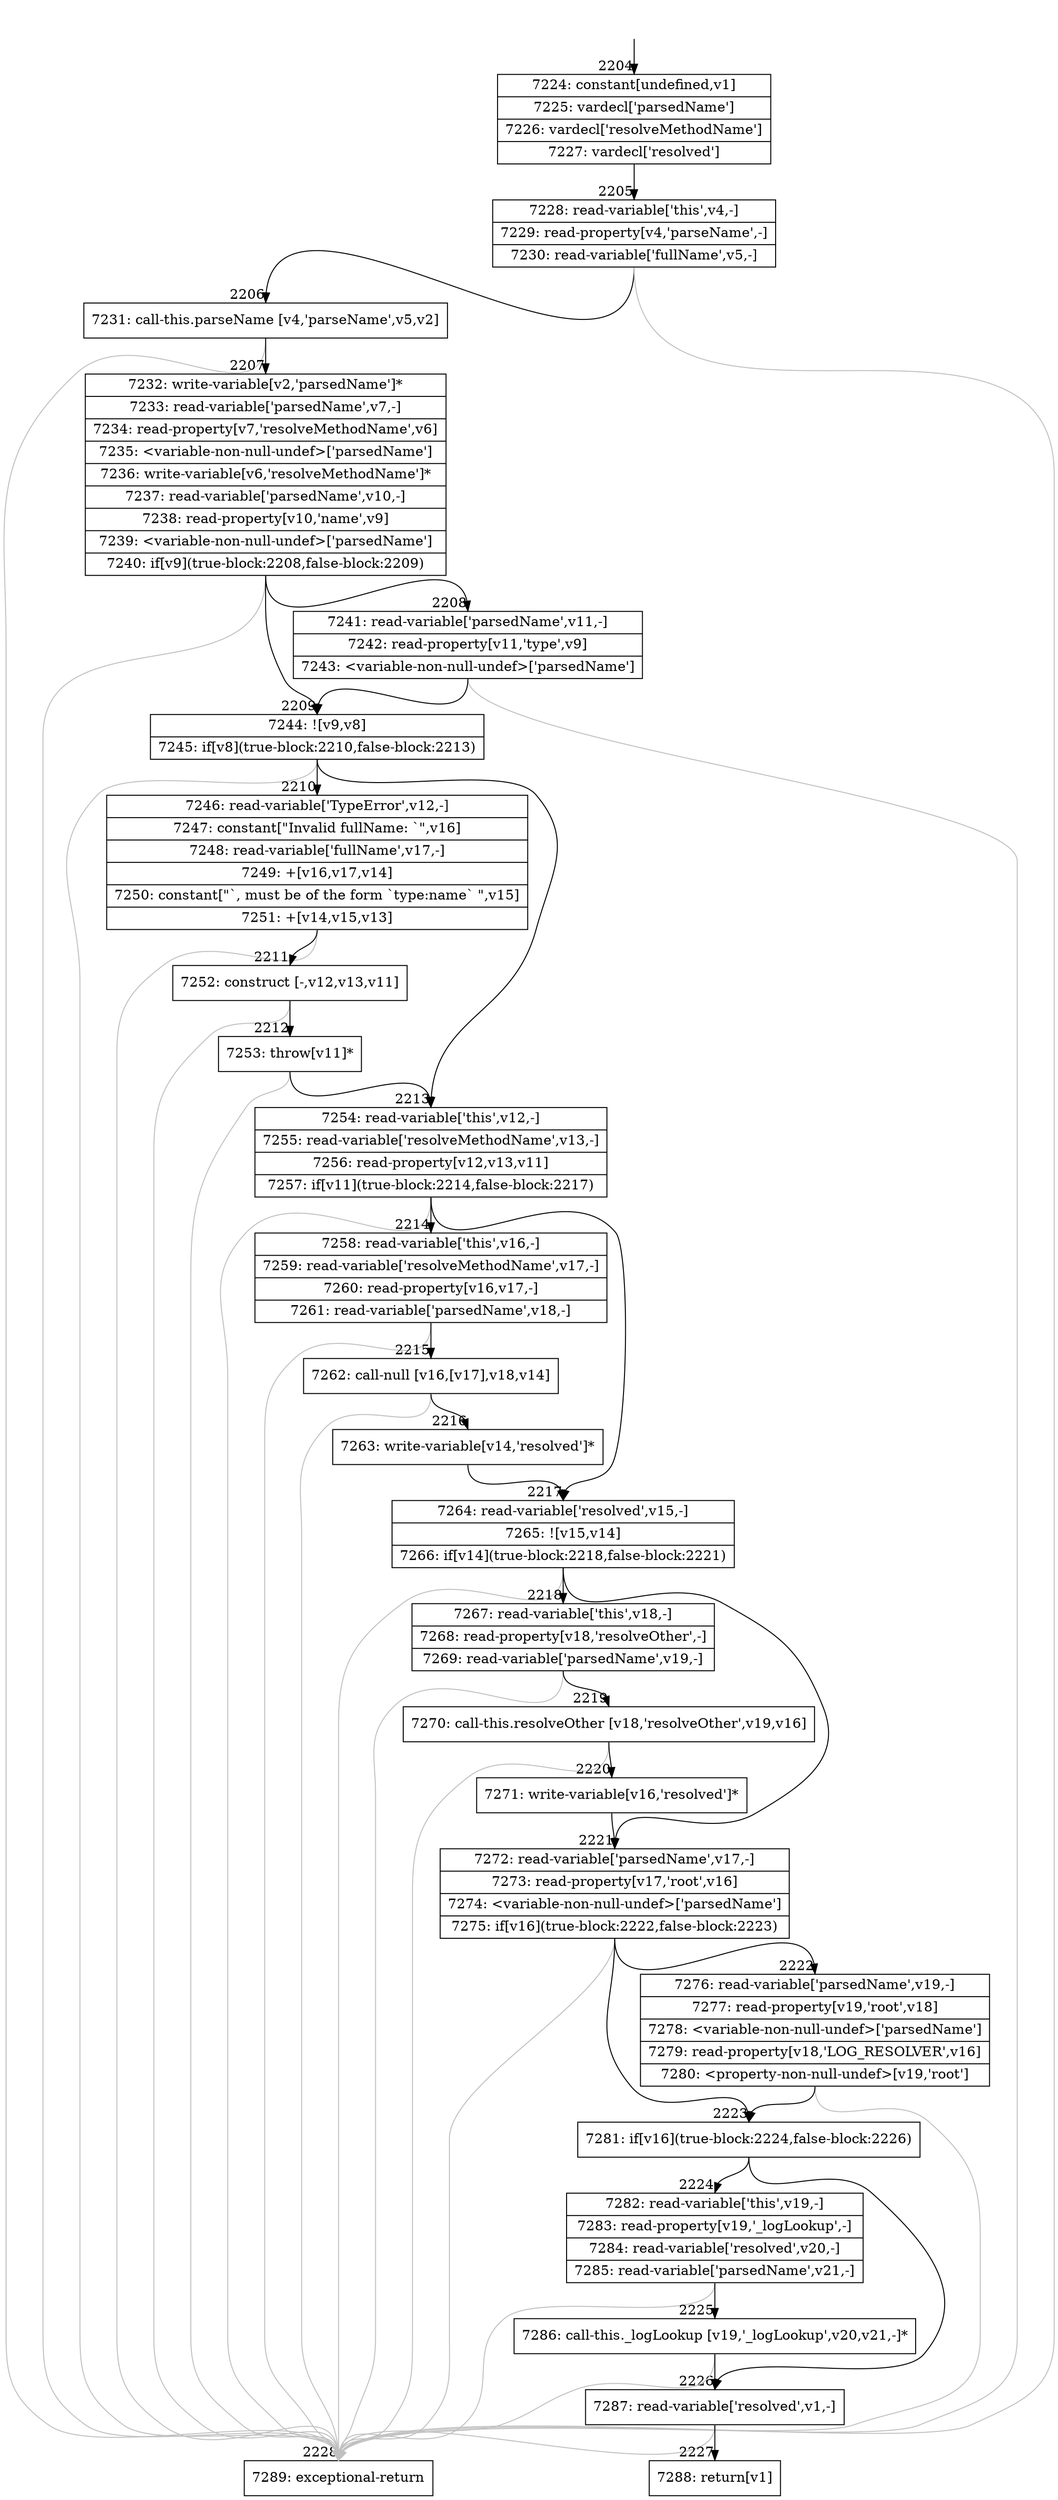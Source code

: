digraph {
rankdir="TD"
BB_entry170[shape=none,label=""];
BB_entry170 -> BB2204 [tailport=s, headport=n, headlabel="    2204"]
BB2204 [shape=record label="{7224: constant[undefined,v1]|7225: vardecl['parsedName']|7226: vardecl['resolveMethodName']|7227: vardecl['resolved']}" ] 
BB2204 -> BB2205 [tailport=s, headport=n, headlabel="      2205"]
BB2205 [shape=record label="{7228: read-variable['this',v4,-]|7229: read-property[v4,'parseName',-]|7230: read-variable['fullName',v5,-]}" ] 
BB2205 -> BB2206 [tailport=s, headport=n, headlabel="      2206"]
BB2205 -> BB2228 [tailport=s, headport=n, color=gray, headlabel="      2228"]
BB2206 [shape=record label="{7231: call-this.parseName [v4,'parseName',v5,v2]}" ] 
BB2206 -> BB2207 [tailport=s, headport=n, headlabel="      2207"]
BB2206 -> BB2228 [tailport=s, headport=n, color=gray]
BB2207 [shape=record label="{7232: write-variable[v2,'parsedName']*|7233: read-variable['parsedName',v7,-]|7234: read-property[v7,'resolveMethodName',v6]|7235: \<variable-non-null-undef\>['parsedName']|7236: write-variable[v6,'resolveMethodName']*|7237: read-variable['parsedName',v10,-]|7238: read-property[v10,'name',v9]|7239: \<variable-non-null-undef\>['parsedName']|7240: if[v9](true-block:2208,false-block:2209)}" ] 
BB2207 -> BB2209 [tailport=s, headport=n, headlabel="      2209"]
BB2207 -> BB2208 [tailport=s, headport=n, headlabel="      2208"]
BB2207 -> BB2228 [tailport=s, headport=n, color=gray]
BB2208 [shape=record label="{7241: read-variable['parsedName',v11,-]|7242: read-property[v11,'type',v9]|7243: \<variable-non-null-undef\>['parsedName']}" ] 
BB2208 -> BB2209 [tailport=s, headport=n]
BB2208 -> BB2228 [tailport=s, headport=n, color=gray]
BB2209 [shape=record label="{7244: ![v9,v8]|7245: if[v8](true-block:2210,false-block:2213)}" ] 
BB2209 -> BB2210 [tailport=s, headport=n, headlabel="      2210"]
BB2209 -> BB2213 [tailport=s, headport=n, headlabel="      2213"]
BB2209 -> BB2228 [tailport=s, headport=n, color=gray]
BB2210 [shape=record label="{7246: read-variable['TypeError',v12,-]|7247: constant[\"Invalid fullName: `\",v16]|7248: read-variable['fullName',v17,-]|7249: +[v16,v17,v14]|7250: constant[\"`, must be of the form `type:name` \",v15]|7251: +[v14,v15,v13]}" ] 
BB2210 -> BB2211 [tailport=s, headport=n, headlabel="      2211"]
BB2210 -> BB2228 [tailport=s, headport=n, color=gray]
BB2211 [shape=record label="{7252: construct [-,v12,v13,v11]}" ] 
BB2211 -> BB2212 [tailport=s, headport=n, headlabel="      2212"]
BB2211 -> BB2228 [tailport=s, headport=n, color=gray]
BB2212 [shape=record label="{7253: throw[v11]*}" ] 
BB2212 -> BB2213 [tailport=s, headport=n]
BB2212 -> BB2228 [tailport=s, headport=n, color=gray]
BB2213 [shape=record label="{7254: read-variable['this',v12,-]|7255: read-variable['resolveMethodName',v13,-]|7256: read-property[v12,v13,v11]|7257: if[v11](true-block:2214,false-block:2217)}" ] 
BB2213 -> BB2214 [tailport=s, headport=n, headlabel="      2214"]
BB2213 -> BB2217 [tailport=s, headport=n, headlabel="      2217"]
BB2213 -> BB2228 [tailport=s, headport=n, color=gray]
BB2214 [shape=record label="{7258: read-variable['this',v16,-]|7259: read-variable['resolveMethodName',v17,-]|7260: read-property[v16,v17,-]|7261: read-variable['parsedName',v18,-]}" ] 
BB2214 -> BB2215 [tailport=s, headport=n, headlabel="      2215"]
BB2214 -> BB2228 [tailport=s, headport=n, color=gray]
BB2215 [shape=record label="{7262: call-null [v16,[v17],v18,v14]}" ] 
BB2215 -> BB2216 [tailport=s, headport=n, headlabel="      2216"]
BB2215 -> BB2228 [tailport=s, headport=n, color=gray]
BB2216 [shape=record label="{7263: write-variable[v14,'resolved']*}" ] 
BB2216 -> BB2217 [tailport=s, headport=n]
BB2217 [shape=record label="{7264: read-variable['resolved',v15,-]|7265: ![v15,v14]|7266: if[v14](true-block:2218,false-block:2221)}" ] 
BB2217 -> BB2218 [tailport=s, headport=n, headlabel="      2218"]
BB2217 -> BB2221 [tailport=s, headport=n, headlabel="      2221"]
BB2217 -> BB2228 [tailport=s, headport=n, color=gray]
BB2218 [shape=record label="{7267: read-variable['this',v18,-]|7268: read-property[v18,'resolveOther',-]|7269: read-variable['parsedName',v19,-]}" ] 
BB2218 -> BB2219 [tailport=s, headport=n, headlabel="      2219"]
BB2218 -> BB2228 [tailport=s, headport=n, color=gray]
BB2219 [shape=record label="{7270: call-this.resolveOther [v18,'resolveOther',v19,v16]}" ] 
BB2219 -> BB2220 [tailport=s, headport=n, headlabel="      2220"]
BB2219 -> BB2228 [tailport=s, headport=n, color=gray]
BB2220 [shape=record label="{7271: write-variable[v16,'resolved']*}" ] 
BB2220 -> BB2221 [tailport=s, headport=n]
BB2221 [shape=record label="{7272: read-variable['parsedName',v17,-]|7273: read-property[v17,'root',v16]|7274: \<variable-non-null-undef\>['parsedName']|7275: if[v16](true-block:2222,false-block:2223)}" ] 
BB2221 -> BB2223 [tailport=s, headport=n, headlabel="      2223"]
BB2221 -> BB2222 [tailport=s, headport=n, headlabel="      2222"]
BB2221 -> BB2228 [tailport=s, headport=n, color=gray]
BB2222 [shape=record label="{7276: read-variable['parsedName',v19,-]|7277: read-property[v19,'root',v18]|7278: \<variable-non-null-undef\>['parsedName']|7279: read-property[v18,'LOG_RESOLVER',v16]|7280: \<property-non-null-undef\>[v19,'root']}" ] 
BB2222 -> BB2223 [tailport=s, headport=n]
BB2222 -> BB2228 [tailport=s, headport=n, color=gray]
BB2223 [shape=record label="{7281: if[v16](true-block:2224,false-block:2226)}" ] 
BB2223 -> BB2224 [tailport=s, headport=n, headlabel="      2224"]
BB2223 -> BB2226 [tailport=s, headport=n, headlabel="      2226"]
BB2224 [shape=record label="{7282: read-variable['this',v19,-]|7283: read-property[v19,'_logLookup',-]|7284: read-variable['resolved',v20,-]|7285: read-variable['parsedName',v21,-]}" ] 
BB2224 -> BB2225 [tailport=s, headport=n, headlabel="      2225"]
BB2224 -> BB2228 [tailport=s, headport=n, color=gray]
BB2225 [shape=record label="{7286: call-this._logLookup [v19,'_logLookup',v20,v21,-]*}" ] 
BB2225 -> BB2226 [tailport=s, headport=n]
BB2225 -> BB2228 [tailport=s, headport=n, color=gray]
BB2226 [shape=record label="{7287: read-variable['resolved',v1,-]}" ] 
BB2226 -> BB2227 [tailport=s, headport=n, headlabel="      2227"]
BB2226 -> BB2228 [tailport=s, headport=n, color=gray]
BB2227 [shape=record label="{7288: return[v1]}" ] 
BB2228 [shape=record label="{7289: exceptional-return}" ] 
//#$~ 3677
}
